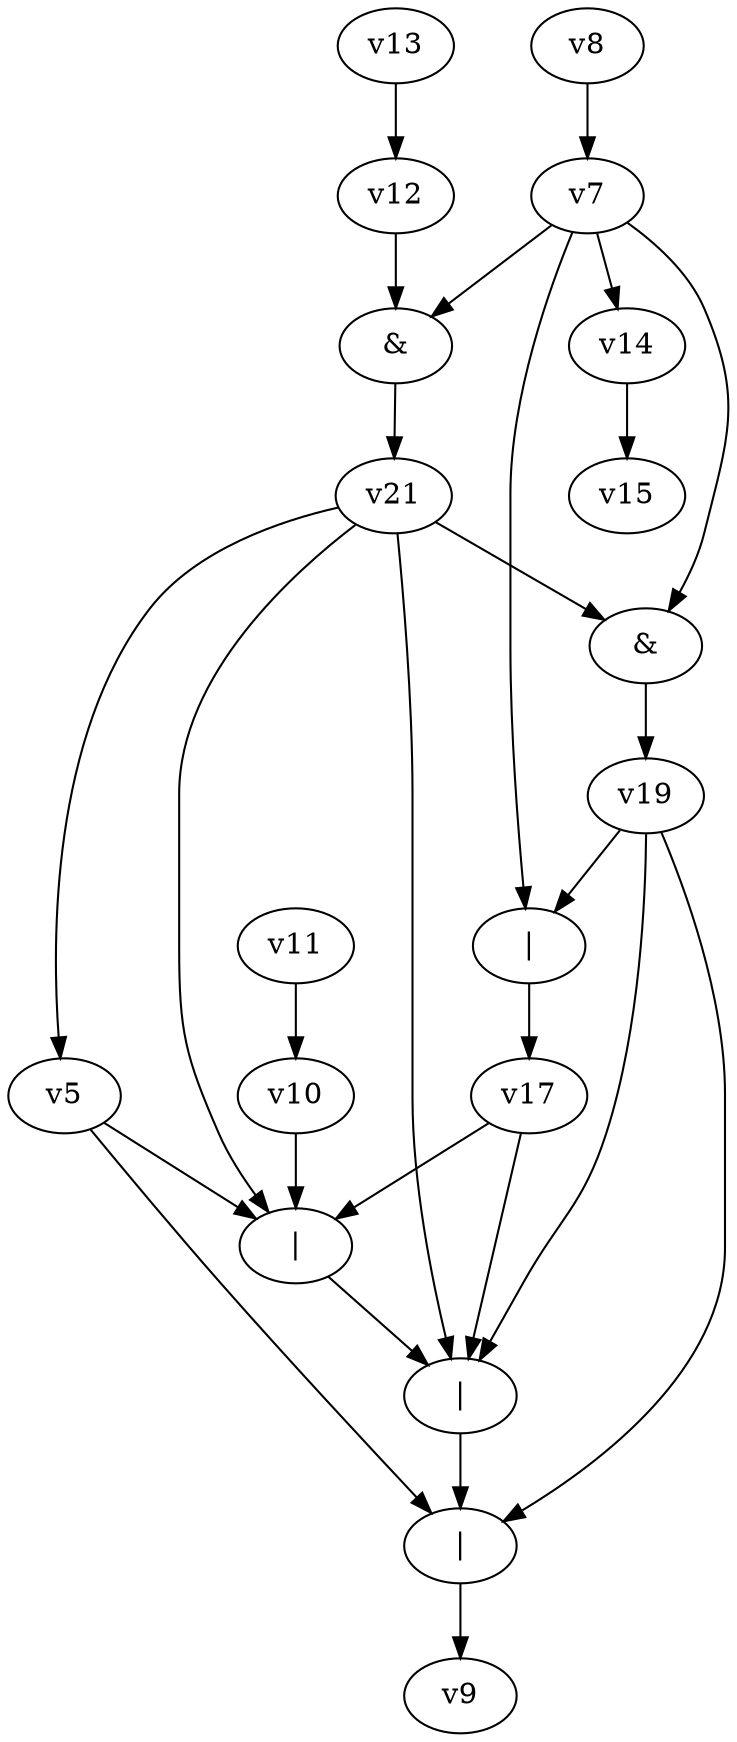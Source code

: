 digraph G { 
v0 [label="|"]; 
v1 [label="|"]; 
v2 [label="|"]; 
v16 [label="|"]; 
v18 [label="&"]; 
v20 [label="&"]; 
v0 -> v9;
v1 -> v0;
v2 -> v1;
v5 -> v0;
v5 -> v2;
v7 -> v14 -> v15;
v7 -> v16 -> v17;
v7 -> v18 -> v19;
v7 -> v20 -> v21;
v8 -> v7;
v10 -> v2;
v11 -> v10;
v12 -> v20;
v13 -> v12;
v17 -> v1;
v17 -> v2;
v19 -> v0;
v19 -> v1;
v19 -> v16;
v21 -> v1;
v21 -> v2;
v21 -> v5;
v21 -> v18;
}